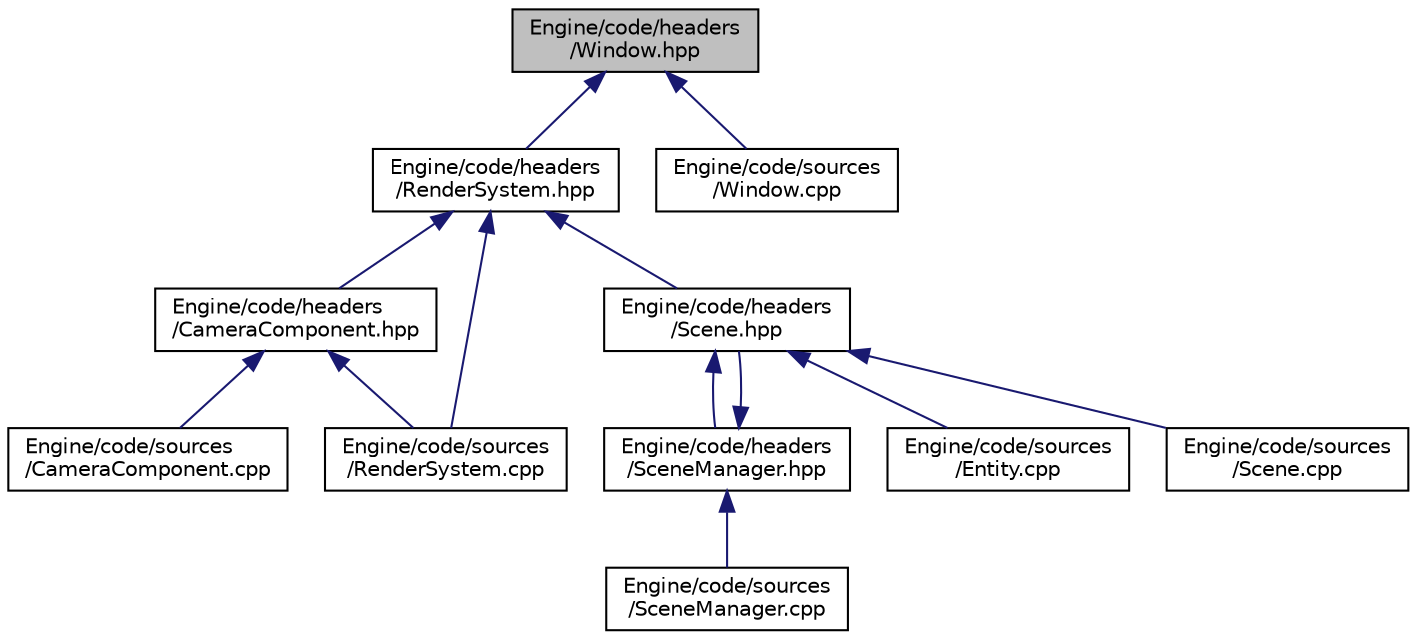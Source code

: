 digraph "Engine/code/headers/Window.hpp"
{
 // LATEX_PDF_SIZE
  edge [fontname="Helvetica",fontsize="10",labelfontname="Helvetica",labelfontsize="10"];
  node [fontname="Helvetica",fontsize="10",shape=record];
  Node1 [label="Engine/code/headers\l/Window.hpp",height=0.2,width=0.4,color="black", fillcolor="grey75", style="filled", fontcolor="black",tooltip=" "];
  Node1 -> Node2 [dir="back",color="midnightblue",fontsize="10",style="solid",fontname="Helvetica"];
  Node2 [label="Engine/code/headers\l/RenderSystem.hpp",height=0.2,width=0.4,color="black", fillcolor="white", style="filled",URL="$_render_system_8hpp.html",tooltip=" "];
  Node2 -> Node3 [dir="back",color="midnightblue",fontsize="10",style="solid",fontname="Helvetica"];
  Node3 [label="Engine/code/headers\l/CameraComponent.hpp",height=0.2,width=0.4,color="black", fillcolor="white", style="filled",URL="$_camera_component_8hpp.html",tooltip=" "];
  Node3 -> Node4 [dir="back",color="midnightblue",fontsize="10",style="solid",fontname="Helvetica"];
  Node4 [label="Engine/code/sources\l/CameraComponent.cpp",height=0.2,width=0.4,color="black", fillcolor="white", style="filled",URL="$_camera_component_8cpp.html",tooltip=" "];
  Node3 -> Node5 [dir="back",color="midnightblue",fontsize="10",style="solid",fontname="Helvetica"];
  Node5 [label="Engine/code/sources\l/RenderSystem.cpp",height=0.2,width=0.4,color="black", fillcolor="white", style="filled",URL="$_render_system_8cpp.html",tooltip=" "];
  Node2 -> Node6 [dir="back",color="midnightblue",fontsize="10",style="solid",fontname="Helvetica"];
  Node6 [label="Engine/code/headers\l/Scene.hpp",height=0.2,width=0.4,color="black", fillcolor="white", style="filled",URL="$_scene_8hpp.html",tooltip=" "];
  Node6 -> Node7 [dir="back",color="midnightblue",fontsize="10",style="solid",fontname="Helvetica"];
  Node7 [label="Engine/code/headers\l/SceneManager.hpp",height=0.2,width=0.4,color="black", fillcolor="white", style="filled",URL="$_scene_manager_8hpp.html",tooltip=" "];
  Node7 -> Node6 [dir="back",color="midnightblue",fontsize="10",style="solid",fontname="Helvetica"];
  Node7 -> Node8 [dir="back",color="midnightblue",fontsize="10",style="solid",fontname="Helvetica"];
  Node8 [label="Engine/code/sources\l/SceneManager.cpp",height=0.2,width=0.4,color="black", fillcolor="white", style="filled",URL="$_scene_manager_8cpp.html",tooltip=" "];
  Node6 -> Node9 [dir="back",color="midnightblue",fontsize="10",style="solid",fontname="Helvetica"];
  Node9 [label="Engine/code/sources\l/Entity.cpp",height=0.2,width=0.4,color="black", fillcolor="white", style="filled",URL="$_entity_8cpp.html",tooltip=" "];
  Node6 -> Node10 [dir="back",color="midnightblue",fontsize="10",style="solid",fontname="Helvetica"];
  Node10 [label="Engine/code/sources\l/Scene.cpp",height=0.2,width=0.4,color="black", fillcolor="white", style="filled",URL="$_scene_8cpp.html",tooltip=" "];
  Node2 -> Node5 [dir="back",color="midnightblue",fontsize="10",style="solid",fontname="Helvetica"];
  Node1 -> Node11 [dir="back",color="midnightblue",fontsize="10",style="solid",fontname="Helvetica"];
  Node11 [label="Engine/code/sources\l/Window.cpp",height=0.2,width=0.4,color="black", fillcolor="white", style="filled",URL="$_window_8cpp.html",tooltip=" "];
}
